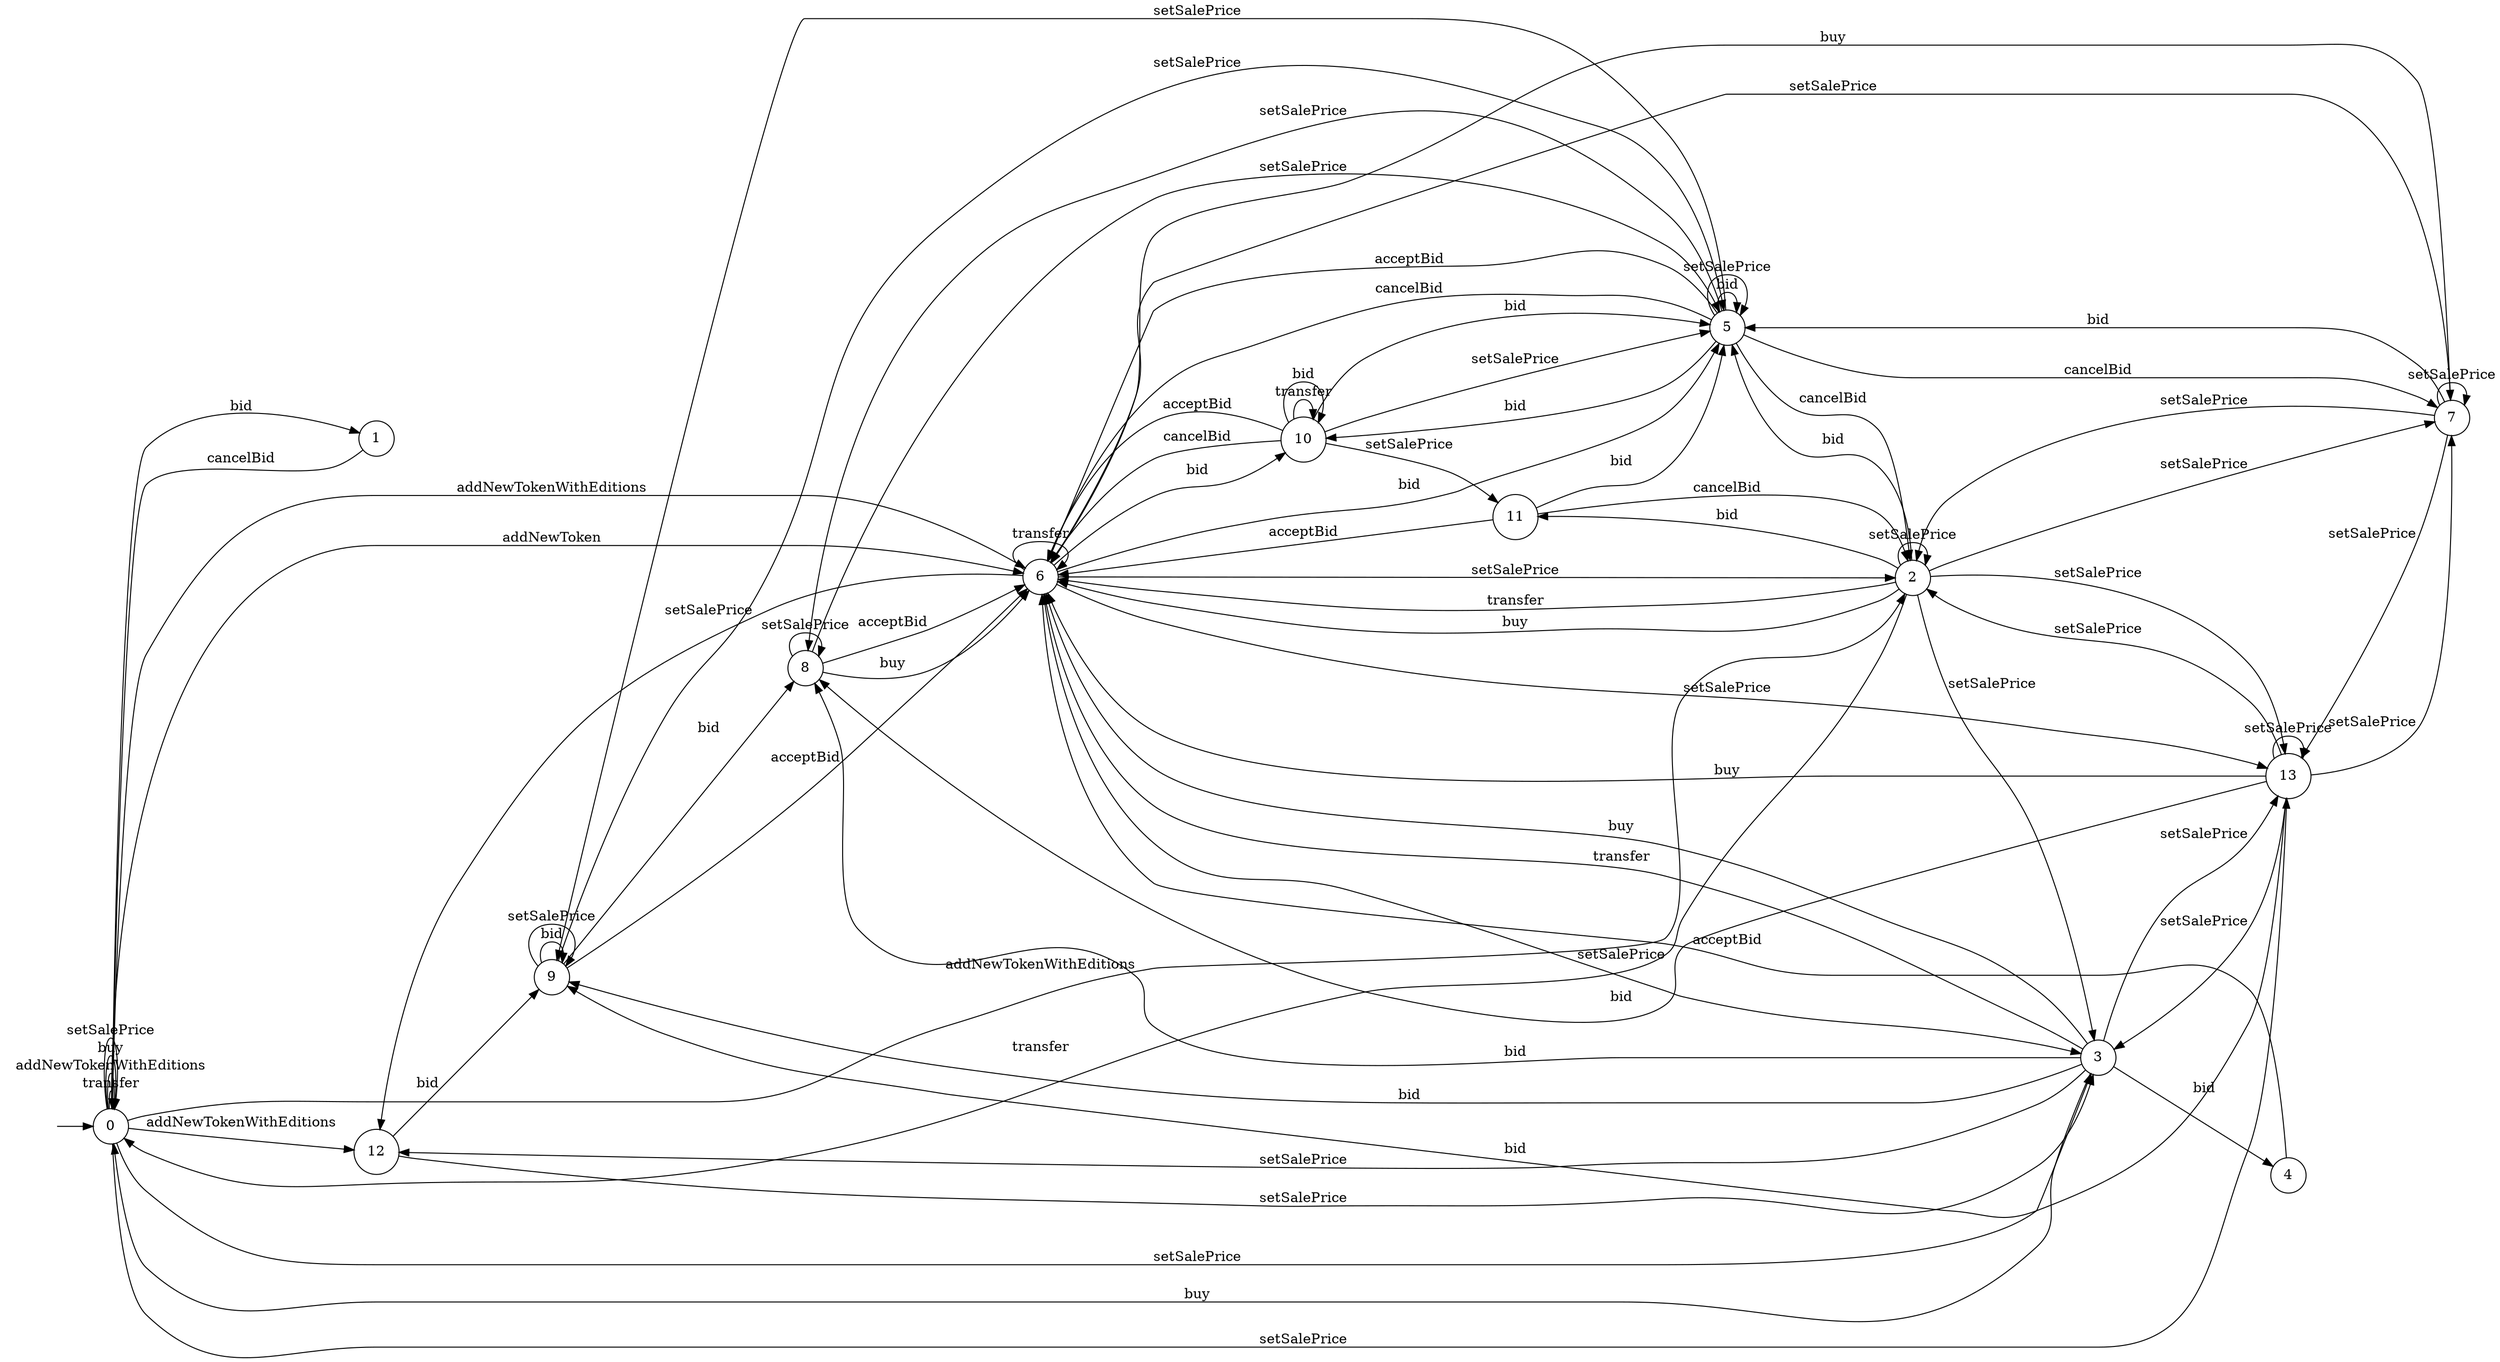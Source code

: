 digraph "./InvConPlus/Dapp-Automata-data/result/model-fix/0x41a322b28d0ff354040e2cbc676f0320d8c8850d/SupeRare/FSM-16" {
	graph [rankdir=LR]
	"" [label="" shape=plaintext]
	1 [label=1 shape=circle]
	10 [label=10 shape=circle]
	9 [label=9 shape=circle]
	8 [label=8 shape=circle]
	4 [label=4 shape=circle]
	12 [label=12 shape=circle]
	6 [label=6 shape=circle]
	13 [label=13 shape=circle]
	7 [label=7 shape=circle]
	2 [label=2 shape=circle]
	3 [label=3 shape=circle]
	5 [label=5 shape=circle]
	11 [label=11 shape=circle]
	0 [label=0 shape=circle]
	"" -> 0 [label=""]
	0 -> 0 [label=transfer]
	0 -> 6 [label=addNewToken]
	0 -> 6 [label=addNewTokenWithEditions]
	0 -> 12 [label=addNewTokenWithEditions]
	0 -> 2 [label=addNewTokenWithEditions]
	0 -> 0 [label=addNewTokenWithEditions]
	0 -> 1 [label=bid]
	0 -> 0 [label=buy]
	0 -> 13 [label=setSalePrice]
	0 -> 3 [label=setSalePrice]
	0 -> 0 [label=setSalePrice]
	7 -> 5 [label=bid]
	7 -> 6 [label=buy]
	7 -> 13 [label=setSalePrice]
	7 -> 7 [label=setSalePrice]
	7 -> 2 [label=setSalePrice]
	13 -> 9 [label=bid]
	13 -> 8 [label=bid]
	13 -> 6 [label=buy]
	13 -> 13 [label=setSalePrice]
	13 -> 7 [label=setSalePrice]
	13 -> 2 [label=setSalePrice]
	13 -> 3 [label=setSalePrice]
	11 -> 5 [label=bid]
	11 -> 6 [label=acceptBid]
	11 -> 2 [label=cancelBid]
	9 -> 9 [label=bid]
	9 -> 8 [label=bid]
	9 -> 6 [label=acceptBid]
	9 -> 5 [label=setSalePrice]
	9 -> 9 [label=setSalePrice]
	8 -> 6 [label=acceptBid]
	8 -> 6 [label=buy]
	8 -> 5 [label=setSalePrice]
	8 -> 8 [label=setSalePrice]
	5 -> 5 [label=bid]
	5 -> 10 [label=bid]
	5 -> 6 [label=acceptBid]
	5 -> 6 [label=cancelBid]
	5 -> 7 [label=cancelBid]
	5 -> 2 [label=cancelBid]
	5 -> 5 [label=setSalePrice]
	5 -> 9 [label=setSalePrice]
	5 -> 8 [label=setSalePrice]
	4 -> 6 [label=acceptBid]
	12 -> 9 [label=bid]
	12 -> 3 [label=setSalePrice]
	2 -> 6 [label=transfer]
	2 -> 0 [label=transfer]
	2 -> 5 [label=bid]
	2 -> 11 [label=bid]
	2 -> 6 [label=buy]
	2 -> 13 [label=setSalePrice]
	2 -> 7 [label=setSalePrice]
	2 -> 2 [label=setSalePrice]
	2 -> 3 [label=setSalePrice]
	10 -> 10 [label=transfer]
	10 -> 5 [label=bid]
	10 -> 10 [label=bid]
	10 -> 6 [label=acceptBid]
	10 -> 6 [label=cancelBid]
	10 -> 5 [label=setSalePrice]
	10 -> 11 [label=setSalePrice]
	6 -> 6 [label=transfer]
	6 -> 5 [label=bid]
	6 -> 10 [label=bid]
	6 -> 12 [label=setSalePrice]
	6 -> 13 [label=setSalePrice]
	6 -> 7 [label=setSalePrice]
	6 -> 2 [label=setSalePrice]
	6 -> 3 [label=setSalePrice]
	3 -> 6 [label=transfer]
	3 -> 8 [label=bid]
	3 -> 9 [label=bid]
	3 -> 4 [label=bid]
	3 -> 6 [label=buy]
	3 -> 0 [label=buy]
	3 -> 13 [label=setSalePrice]
	3 -> 12 [label=setSalePrice]
	1 -> 0 [label=cancelBid]
}
